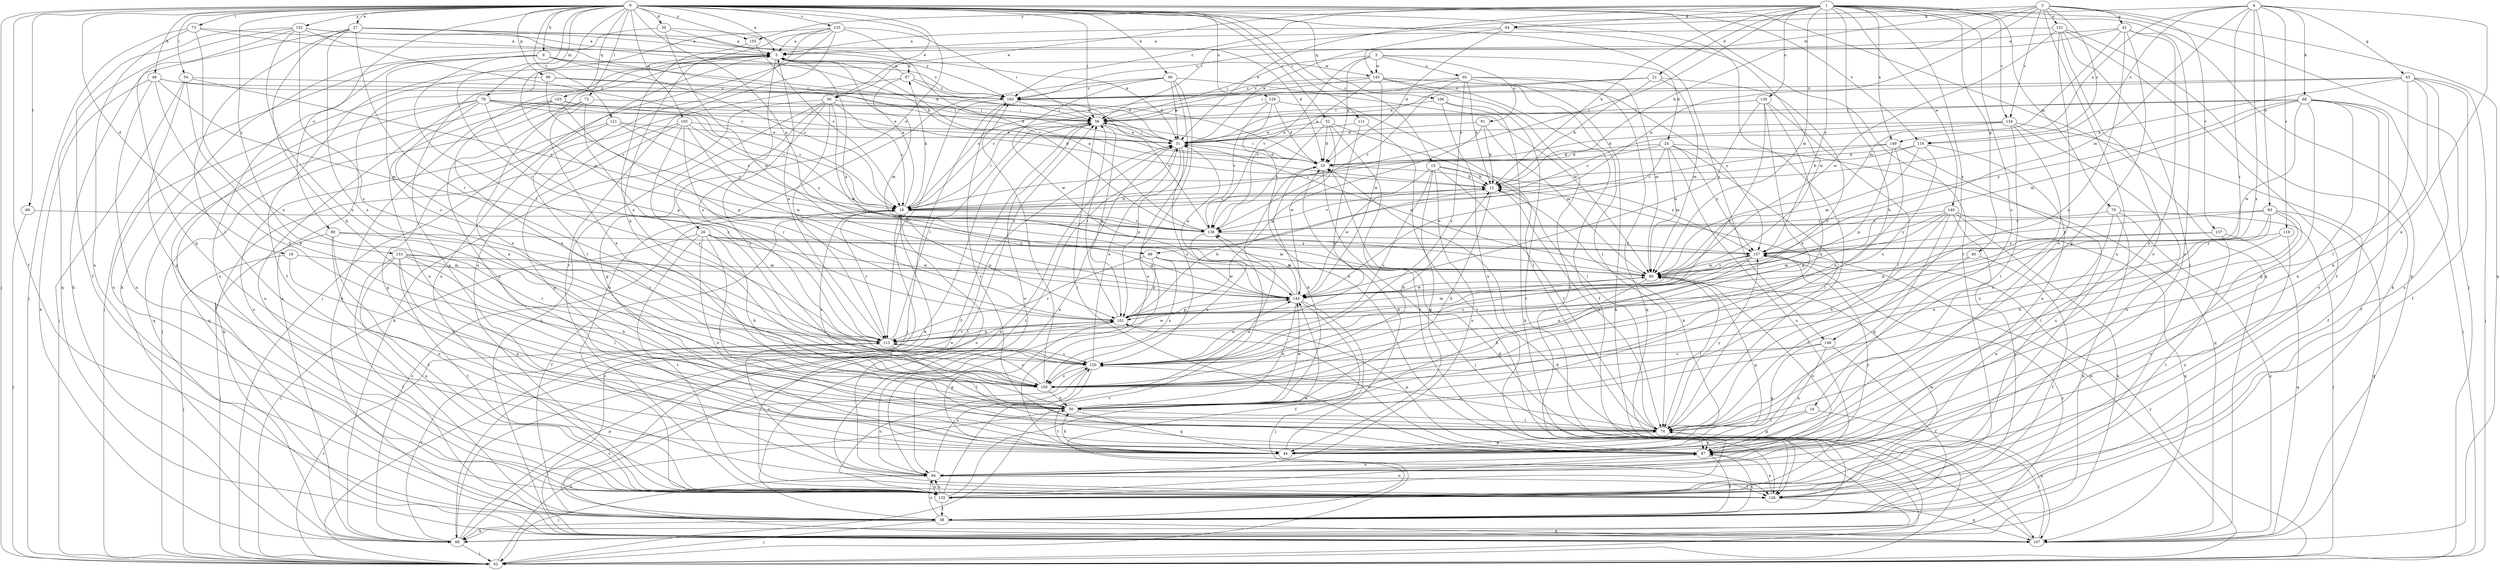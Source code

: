 strict digraph  {
0;
1;
2;
3;
4;
5;
6;
12;
15;
16;
18;
19;
20;
21;
24;
25;
26;
27;
30;
31;
38;
40;
42;
43;
44;
48;
49;
50;
52;
54;
56;
62;
64;
66;
67;
68;
69;
72;
73;
74;
78;
79;
80;
86;
87;
89;
91;
92;
93;
94;
96;
101;
103;
105;
106;
107;
111;
113;
116;
119;
120;
121;
126;
129;
130;
131;
132;
133;
134;
137;
138;
140;
143;
144;
148;
149;
150;
152;
153;
155;
157;
163;
0 -> 5  [label=a];
0 -> 6  [label=b];
0 -> 15  [label=c];
0 -> 19  [label=d];
0 -> 20  [label=d];
0 -> 26  [label=e];
0 -> 27  [label=e];
0 -> 30  [label=e];
0 -> 38  [label=f];
0 -> 48  [label=h];
0 -> 49  [label=h];
0 -> 52  [label=i];
0 -> 54  [label=i];
0 -> 56  [label=i];
0 -> 62  [label=j];
0 -> 69  [label=l];
0 -> 72  [label=l];
0 -> 73  [label=l];
0 -> 74  [label=l];
0 -> 78  [label=m];
0 -> 86  [label=n];
0 -> 89  [label=o];
0 -> 96  [label=p];
0 -> 101  [label=p];
0 -> 103  [label=q];
0 -> 105  [label=q];
0 -> 106  [label=q];
0 -> 107  [label=q];
0 -> 111  [label=r];
0 -> 113  [label=r];
0 -> 116  [label=s];
0 -> 121  [label=t];
0 -> 126  [label=t];
0 -> 129  [label=u];
0 -> 133  [label=v];
0 -> 148  [label=x];
0 -> 152  [label=y];
0 -> 153  [label=y];
0 -> 155  [label=y];
1 -> 12  [label=b];
1 -> 16  [label=c];
1 -> 18  [label=c];
1 -> 21  [label=d];
1 -> 30  [label=e];
1 -> 31  [label=e];
1 -> 40  [label=g];
1 -> 50  [label=h];
1 -> 62  [label=j];
1 -> 64  [label=k];
1 -> 79  [label=m];
1 -> 80  [label=m];
1 -> 107  [label=q];
1 -> 130  [label=u];
1 -> 134  [label=v];
1 -> 140  [label=w];
1 -> 148  [label=x];
1 -> 149  [label=x];
1 -> 155  [label=y];
1 -> 157  [label=y];
1 -> 163  [label=z];
2 -> 12  [label=b];
2 -> 42  [label=g];
2 -> 56  [label=i];
2 -> 86  [label=n];
2 -> 107  [label=q];
2 -> 116  [label=s];
2 -> 131  [label=u];
2 -> 132  [label=u];
2 -> 134  [label=v];
2 -> 137  [label=v];
2 -> 143  [label=w];
3 -> 24  [label=d];
3 -> 25  [label=d];
3 -> 56  [label=i];
3 -> 91  [label=o];
3 -> 92  [label=o];
3 -> 138  [label=v];
3 -> 143  [label=w];
4 -> 43  [label=g];
4 -> 64  [label=k];
4 -> 66  [label=k];
4 -> 80  [label=m];
4 -> 87  [label=n];
4 -> 93  [label=o];
4 -> 113  [label=r];
4 -> 116  [label=s];
4 -> 119  [label=s];
4 -> 149  [label=x];
4 -> 150  [label=x];
5 -> 67  [label=k];
5 -> 107  [label=q];
5 -> 120  [label=s];
6 -> 18  [label=c];
6 -> 25  [label=d];
6 -> 62  [label=j];
6 -> 113  [label=r];
6 -> 120  [label=s];
6 -> 132  [label=u];
6 -> 143  [label=w];
6 -> 163  [label=z];
12 -> 18  [label=c];
12 -> 50  [label=h];
12 -> 138  [label=v];
15 -> 12  [label=b];
15 -> 44  [label=g];
15 -> 74  [label=l];
15 -> 94  [label=o];
15 -> 120  [label=s];
15 -> 144  [label=w];
15 -> 157  [label=y];
16 -> 44  [label=g];
16 -> 74  [label=l];
16 -> 107  [label=q];
18 -> 5  [label=a];
18 -> 12  [label=b];
18 -> 38  [label=f];
18 -> 56  [label=i];
18 -> 67  [label=k];
18 -> 94  [label=o];
18 -> 101  [label=p];
18 -> 113  [label=r];
18 -> 126  [label=t];
18 -> 138  [label=v];
19 -> 50  [label=h];
19 -> 62  [label=j];
19 -> 80  [label=m];
20 -> 5  [label=a];
20 -> 25  [label=d];
20 -> 68  [label=k];
20 -> 144  [label=w];
21 -> 12  [label=b];
21 -> 56  [label=i];
21 -> 80  [label=m];
21 -> 120  [label=s];
21 -> 163  [label=z];
24 -> 18  [label=c];
24 -> 25  [label=d];
24 -> 74  [label=l];
24 -> 80  [label=m];
24 -> 107  [label=q];
24 -> 132  [label=u];
24 -> 144  [label=w];
24 -> 157  [label=y];
25 -> 12  [label=b];
25 -> 56  [label=i];
25 -> 62  [label=j];
26 -> 50  [label=h];
26 -> 62  [label=j];
26 -> 74  [label=l];
26 -> 80  [label=m];
26 -> 87  [label=n];
26 -> 126  [label=t];
26 -> 144  [label=w];
26 -> 157  [label=y];
27 -> 5  [label=a];
27 -> 12  [label=b];
27 -> 31  [label=e];
27 -> 50  [label=h];
27 -> 68  [label=k];
27 -> 74  [label=l];
27 -> 113  [label=r];
27 -> 150  [label=x];
30 -> 18  [label=c];
30 -> 44  [label=g];
30 -> 56  [label=i];
30 -> 68  [label=k];
30 -> 107  [label=q];
30 -> 113  [label=r];
30 -> 144  [label=w];
30 -> 150  [label=x];
31 -> 25  [label=d];
31 -> 56  [label=i];
31 -> 101  [label=p];
31 -> 120  [label=s];
31 -> 126  [label=t];
38 -> 31  [label=e];
38 -> 62  [label=j];
38 -> 68  [label=k];
38 -> 87  [label=n];
38 -> 94  [label=o];
38 -> 107  [label=q];
40 -> 38  [label=f];
40 -> 74  [label=l];
40 -> 80  [label=m];
42 -> 5  [label=a];
42 -> 44  [label=g];
42 -> 80  [label=m];
42 -> 87  [label=n];
42 -> 94  [label=o];
42 -> 150  [label=x];
42 -> 163  [label=z];
43 -> 12  [label=b];
43 -> 31  [label=e];
43 -> 38  [label=f];
43 -> 62  [label=j];
43 -> 74  [label=l];
43 -> 87  [label=n];
43 -> 132  [label=u];
43 -> 163  [label=z];
44 -> 12  [label=b];
44 -> 25  [label=d];
44 -> 50  [label=h];
48 -> 31  [label=e];
48 -> 50  [label=h];
48 -> 68  [label=k];
48 -> 80  [label=m];
48 -> 132  [label=u];
48 -> 163  [label=z];
49 -> 31  [label=e];
49 -> 44  [label=g];
49 -> 80  [label=m];
49 -> 94  [label=o];
49 -> 132  [label=u];
49 -> 144  [label=w];
49 -> 163  [label=z];
50 -> 18  [label=c];
50 -> 25  [label=d];
50 -> 44  [label=g];
50 -> 74  [label=l];
50 -> 144  [label=w];
52 -> 25  [label=d];
52 -> 31  [label=e];
52 -> 74  [label=l];
52 -> 126  [label=t];
52 -> 138  [label=v];
52 -> 144  [label=w];
54 -> 44  [label=g];
54 -> 50  [label=h];
54 -> 62  [label=j];
54 -> 138  [label=v];
54 -> 163  [label=z];
56 -> 31  [label=e];
56 -> 38  [label=f];
56 -> 68  [label=k];
56 -> 94  [label=o];
56 -> 101  [label=p];
62 -> 12  [label=b];
62 -> 25  [label=d];
62 -> 50  [label=h];
62 -> 113  [label=r];
62 -> 138  [label=v];
62 -> 157  [label=y];
64 -> 5  [label=a];
64 -> 25  [label=d];
64 -> 31  [label=e];
64 -> 144  [label=w];
66 -> 31  [label=e];
66 -> 38  [label=f];
66 -> 44  [label=g];
66 -> 56  [label=i];
66 -> 62  [label=j];
66 -> 80  [label=m];
66 -> 87  [label=n];
66 -> 94  [label=o];
66 -> 144  [label=w];
66 -> 157  [label=y];
67 -> 5  [label=a];
67 -> 31  [label=e];
67 -> 74  [label=l];
67 -> 80  [label=m];
67 -> 163  [label=z];
68 -> 5  [label=a];
68 -> 18  [label=c];
68 -> 31  [label=e];
68 -> 62  [label=j];
68 -> 101  [label=p];
68 -> 113  [label=r];
68 -> 120  [label=s];
68 -> 157  [label=y];
69 -> 62  [label=j];
69 -> 138  [label=v];
72 -> 56  [label=i];
72 -> 62  [label=j];
72 -> 87  [label=n];
72 -> 120  [label=s];
72 -> 150  [label=x];
73 -> 5  [label=a];
73 -> 25  [label=d];
73 -> 62  [label=j];
73 -> 132  [label=u];
73 -> 150  [label=x];
74 -> 12  [label=b];
74 -> 44  [label=g];
74 -> 87  [label=n];
74 -> 120  [label=s];
74 -> 157  [label=y];
78 -> 12  [label=b];
78 -> 18  [label=c];
78 -> 31  [label=e];
78 -> 38  [label=f];
78 -> 56  [label=i];
78 -> 101  [label=p];
78 -> 107  [label=q];
78 -> 132  [label=u];
78 -> 150  [label=x];
79 -> 62  [label=j];
79 -> 68  [label=k];
79 -> 107  [label=q];
79 -> 132  [label=u];
79 -> 138  [label=v];
80 -> 31  [label=e];
80 -> 44  [label=g];
80 -> 50  [label=h];
80 -> 74  [label=l];
80 -> 94  [label=o];
80 -> 144  [label=w];
80 -> 157  [label=y];
86 -> 80  [label=m];
86 -> 101  [label=p];
86 -> 113  [label=r];
86 -> 144  [label=w];
86 -> 150  [label=x];
87 -> 5  [label=a];
87 -> 38  [label=f];
87 -> 56  [label=i];
87 -> 94  [label=o];
87 -> 101  [label=p];
87 -> 163  [label=z];
89 -> 62  [label=j];
89 -> 94  [label=o];
89 -> 113  [label=r];
89 -> 126  [label=t];
89 -> 157  [label=y];
91 -> 12  [label=b];
91 -> 31  [label=e];
91 -> 80  [label=m];
91 -> 101  [label=p];
92 -> 12  [label=b];
92 -> 18  [label=c];
92 -> 68  [label=k];
92 -> 80  [label=m];
92 -> 107  [label=q];
92 -> 120  [label=s];
92 -> 138  [label=v];
92 -> 163  [label=z];
93 -> 50  [label=h];
93 -> 74  [label=l];
93 -> 107  [label=q];
93 -> 132  [label=u];
93 -> 138  [label=v];
93 -> 150  [label=x];
93 -> 157  [label=y];
94 -> 5  [label=a];
94 -> 31  [label=e];
94 -> 62  [label=j];
94 -> 120  [label=s];
94 -> 126  [label=t];
94 -> 132  [label=u];
94 -> 157  [label=y];
96 -> 25  [label=d];
96 -> 132  [label=u];
96 -> 138  [label=v];
96 -> 163  [label=z];
101 -> 12  [label=b];
101 -> 44  [label=g];
101 -> 56  [label=i];
101 -> 80  [label=m];
101 -> 87  [label=n];
101 -> 113  [label=r];
103 -> 18  [label=c];
103 -> 56  [label=i];
103 -> 87  [label=n];
103 -> 101  [label=p];
103 -> 107  [label=q];
103 -> 150  [label=x];
105 -> 31  [label=e];
105 -> 44  [label=g];
105 -> 68  [label=k];
105 -> 113  [label=r];
105 -> 120  [label=s];
105 -> 144  [label=w];
105 -> 157  [label=y];
106 -> 56  [label=i];
106 -> 68  [label=k];
106 -> 87  [label=n];
106 -> 126  [label=t];
107 -> 18  [label=c];
107 -> 25  [label=d];
107 -> 56  [label=i];
107 -> 74  [label=l];
111 -> 31  [label=e];
111 -> 120  [label=s];
111 -> 126  [label=t];
113 -> 5  [label=a];
113 -> 56  [label=i];
113 -> 74  [label=l];
113 -> 94  [label=o];
113 -> 101  [label=p];
113 -> 120  [label=s];
113 -> 144  [label=w];
116 -> 12  [label=b];
116 -> 25  [label=d];
116 -> 80  [label=m];
116 -> 87  [label=n];
116 -> 120  [label=s];
119 -> 132  [label=u];
119 -> 150  [label=x];
119 -> 157  [label=y];
120 -> 31  [label=e];
120 -> 126  [label=t];
120 -> 132  [label=u];
120 -> 144  [label=w];
120 -> 150  [label=x];
121 -> 18  [label=c];
121 -> 31  [label=e];
121 -> 44  [label=g];
121 -> 132  [label=u];
121 -> 138  [label=v];
126 -> 80  [label=m];
126 -> 87  [label=n];
126 -> 107  [label=q];
129 -> 25  [label=d];
129 -> 56  [label=i];
129 -> 74  [label=l];
129 -> 87  [label=n];
129 -> 138  [label=v];
130 -> 50  [label=h];
130 -> 56  [label=i];
130 -> 74  [label=l];
130 -> 113  [label=r];
130 -> 144  [label=w];
130 -> 150  [label=x];
131 -> 5  [label=a];
131 -> 38  [label=f];
131 -> 68  [label=k];
131 -> 87  [label=n];
131 -> 94  [label=o];
131 -> 126  [label=t];
131 -> 144  [label=w];
132 -> 5  [label=a];
132 -> 25  [label=d];
132 -> 38  [label=f];
132 -> 87  [label=n];
132 -> 94  [label=o];
132 -> 144  [label=w];
133 -> 5  [label=a];
133 -> 38  [label=f];
133 -> 50  [label=h];
133 -> 56  [label=i];
133 -> 62  [label=j];
133 -> 126  [label=t];
133 -> 132  [label=u];
133 -> 138  [label=v];
134 -> 18  [label=c];
134 -> 25  [label=d];
134 -> 31  [label=e];
134 -> 38  [label=f];
134 -> 74  [label=l];
134 -> 87  [label=n];
134 -> 132  [label=u];
137 -> 101  [label=p];
137 -> 107  [label=q];
137 -> 126  [label=t];
137 -> 157  [label=y];
138 -> 5  [label=a];
138 -> 150  [label=x];
138 -> 157  [label=y];
138 -> 163  [label=z];
140 -> 44  [label=g];
140 -> 50  [label=h];
140 -> 68  [label=k];
140 -> 101  [label=p];
140 -> 107  [label=q];
140 -> 126  [label=t];
140 -> 138  [label=v];
140 -> 157  [label=y];
143 -> 18  [label=c];
143 -> 38  [label=f];
143 -> 74  [label=l];
143 -> 132  [label=u];
143 -> 138  [label=v];
143 -> 144  [label=w];
143 -> 157  [label=y];
143 -> 163  [label=z];
144 -> 5  [label=a];
144 -> 31  [label=e];
144 -> 38  [label=f];
144 -> 50  [label=h];
144 -> 62  [label=j];
144 -> 101  [label=p];
144 -> 138  [label=v];
148 -> 38  [label=f];
148 -> 44  [label=g];
148 -> 87  [label=n];
148 -> 120  [label=s];
149 -> 18  [label=c];
149 -> 25  [label=d];
149 -> 101  [label=p];
149 -> 132  [label=u];
149 -> 150  [label=x];
150 -> 12  [label=b];
150 -> 50  [label=h];
150 -> 113  [label=r];
150 -> 163  [label=z];
152 -> 5  [label=a];
152 -> 18  [label=c];
152 -> 38  [label=f];
152 -> 44  [label=g];
152 -> 107  [label=q];
152 -> 120  [label=s];
152 -> 150  [label=x];
152 -> 163  [label=z];
153 -> 38  [label=f];
153 -> 50  [label=h];
153 -> 74  [label=l];
153 -> 80  [label=m];
153 -> 87  [label=n];
153 -> 113  [label=r];
153 -> 126  [label=t];
153 -> 132  [label=u];
155 -> 18  [label=c];
155 -> 150  [label=x];
157 -> 80  [label=m];
157 -> 120  [label=s];
157 -> 150  [label=x];
163 -> 56  [label=i];
163 -> 62  [label=j];
163 -> 113  [label=r];
}
